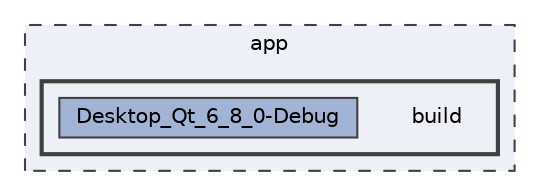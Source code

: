 digraph "app/build"
{
 // LATEX_PDF_SIZE
  bgcolor="transparent";
  edge [fontname=Helvetica,fontsize=10,labelfontname=Helvetica,labelfontsize=10];
  node [fontname=Helvetica,fontsize=10,shape=box,height=0.2,width=0.4];
  compound=true
  subgraph clusterdir_d422163b96683743ed3963d4aac17747 {
    graph [ bgcolor="#edf0f7", pencolor="grey25", label="app", fontname=Helvetica,fontsize=10 style="filled,dashed", URL="dir_d422163b96683743ed3963d4aac17747.html",tooltip=""]
  subgraph clusterdir_a33ac1ae0454e588808c82e859e6db1a {
    graph [ bgcolor="#edf0f7", pencolor="grey25", label="", fontname=Helvetica,fontsize=10 style="filled,bold", URL="dir_a33ac1ae0454e588808c82e859e6db1a.html",tooltip=""]
    dir_a33ac1ae0454e588808c82e859e6db1a [shape=plaintext, label="build"];
  dir_d1a601c9c79b644323d0b24d0f84d7e9 [label="Desktop_Qt_6_8_0-Debug", fillcolor="#a2b4d6", color="grey25", style="filled", URL="dir_d1a601c9c79b644323d0b24d0f84d7e9.html",tooltip=""];
  }
  }
}
